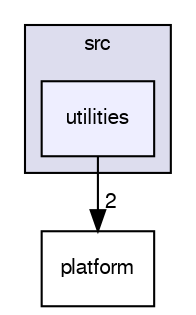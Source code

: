 digraph "/var/lib/jenkins/workspace/kaa_stable/client/client-multi/client-c/src/utilities" {
  bgcolor=transparent;
  compound=true
  node [ fontsize="10", fontname="FreeSans"];
  edge [ labelfontsize="10", labelfontname="FreeSans"];
  subgraph clusterdir_70fc6a336c0316eecfe0f973cf106420 {
    graph [ bgcolor="#ddddee", pencolor="black", label="src" fontname="FreeSans", fontsize="10", URL="dir_70fc6a336c0316eecfe0f973cf106420.html"]
  dir_c680c3a9fdb9d66802c22381289a64db [shape=box, label="utilities", style="filled", fillcolor="#eeeeff", pencolor="black", URL="dir_c680c3a9fdb9d66802c22381289a64db.html"];
  }
  dir_29d7d4cfd9c106d0ac1d4e0b32e1dda3 [shape=box label="platform" URL="dir_29d7d4cfd9c106d0ac1d4e0b32e1dda3.html"];
  dir_c680c3a9fdb9d66802c22381289a64db->dir_29d7d4cfd9c106d0ac1d4e0b32e1dda3 [headlabel="2", labeldistance=1.5 headhref="dir_000017_000016.html"];
}
